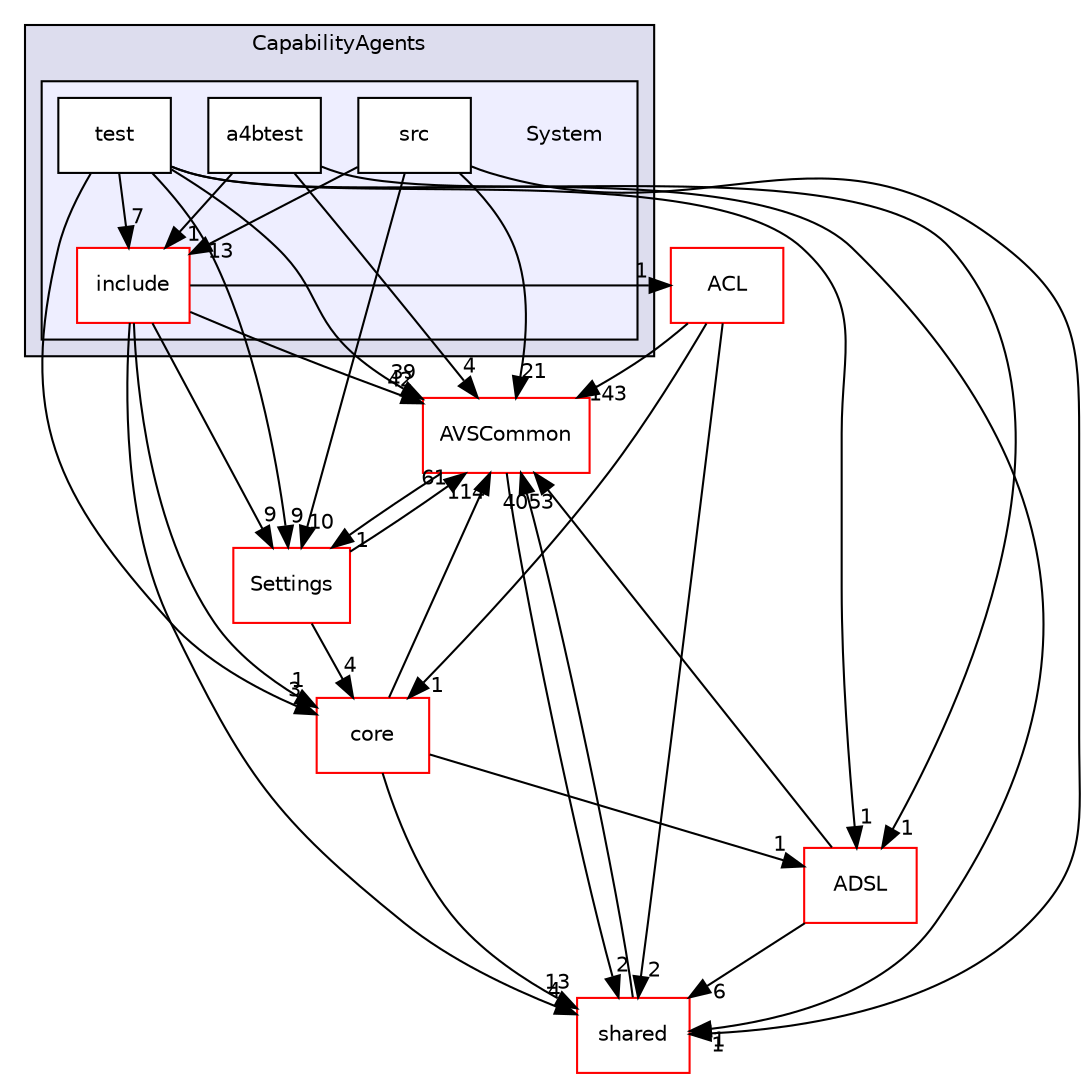 digraph "/workplace/avs-device-sdk/CapabilityAgents/System" {
  compound=true
  node [ fontsize="10", fontname="Helvetica"];
  edge [ labelfontsize="10", labelfontname="Helvetica"];
  subgraph clusterdir_7cf910bd1d7603f12ef47ff650cec893 {
    graph [ bgcolor="#ddddee", pencolor="black", label="CapabilityAgents" fontname="Helvetica", fontsize="10", URL="dir_7cf910bd1d7603f12ef47ff650cec893.html"]
  subgraph clusterdir_5c34f9d308a00f77f2da80e40fcb7b22 {
    graph [ bgcolor="#eeeeff", pencolor="black", label="" URL="dir_5c34f9d308a00f77f2da80e40fcb7b22.html"];
    dir_5c34f9d308a00f77f2da80e40fcb7b22 [shape=plaintext label="System"];
    dir_950802969311e8f74f93638f70ac79ea [shape=box label="a4btest" color="black" fillcolor="white" style="filled" URL="dir_950802969311e8f74f93638f70ac79ea.html"];
    dir_76128cd39a5afd90f6d9deea527eb79c [shape=box label="include" color="red" fillcolor="white" style="filled" URL="dir_76128cd39a5afd90f6d9deea527eb79c.html"];
    dir_6e1ab6ecbbd1e0e446549c892c01897f [shape=box label="src" color="black" fillcolor="white" style="filled" URL="dir_6e1ab6ecbbd1e0e446549c892c01897f.html"];
    dir_37db7f1fcf9758743698f790fb616705 [shape=box label="test" color="black" fillcolor="white" style="filled" URL="dir_37db7f1fcf9758743698f790fb616705.html"];
  }
  }
  dir_9982052f7ce695d12571567315b2fafa [shape=box label="shared" fillcolor="white" style="filled" color="red" URL="dir_9982052f7ce695d12571567315b2fafa.html"];
  dir_8ae0dd75af039a94f4269584fb8eef13 [shape=box label="Settings" fillcolor="white" style="filled" color="red" URL="dir_8ae0dd75af039a94f4269584fb8eef13.html"];
  dir_b1dfedc9efa610ba8c818c30206ff41f [shape=box label="ACL" fillcolor="white" style="filled" color="red" URL="dir_b1dfedc9efa610ba8c818c30206ff41f.html"];
  dir_13e65effb2bde530b17b3d5eefcd0266 [shape=box label="AVSCommon" fillcolor="white" style="filled" color="red" URL="dir_13e65effb2bde530b17b3d5eefcd0266.html"];
  dir_4270bfced15e0e73154b13468c7c9ad9 [shape=box label="core" fillcolor="white" style="filled" color="red" URL="dir_4270bfced15e0e73154b13468c7c9ad9.html"];
  dir_edb1b7e8f1a5d5a1b864206edd6d398d [shape=box label="ADSL" fillcolor="white" style="filled" color="red" URL="dir_edb1b7e8f1a5d5a1b864206edd6d398d.html"];
  dir_9982052f7ce695d12571567315b2fafa->dir_13e65effb2bde530b17b3d5eefcd0266 [headlabel="40", labeldistance=1.5 headhref="dir_000116_000017.html"];
  dir_76128cd39a5afd90f6d9deea527eb79c->dir_9982052f7ce695d12571567315b2fafa [headlabel="4", labeldistance=1.5 headhref="dir_000488_000116.html"];
  dir_76128cd39a5afd90f6d9deea527eb79c->dir_8ae0dd75af039a94f4269584fb8eef13 [headlabel="9", labeldistance=1.5 headhref="dir_000488_000709.html"];
  dir_76128cd39a5afd90f6d9deea527eb79c->dir_b1dfedc9efa610ba8c818c30206ff41f [headlabel="1", labeldistance=1.5 headhref="dir_000488_000000.html"];
  dir_76128cd39a5afd90f6d9deea527eb79c->dir_13e65effb2bde530b17b3d5eefcd0266 [headlabel="42", labeldistance=1.5 headhref="dir_000488_000017.html"];
  dir_76128cd39a5afd90f6d9deea527eb79c->dir_4270bfced15e0e73154b13468c7c9ad9 [headlabel="1", labeldistance=1.5 headhref="dir_000488_000528.html"];
  dir_37db7f1fcf9758743698f790fb616705->dir_9982052f7ce695d12571567315b2fafa [headlabel="1", labeldistance=1.5 headhref="dir_000491_000116.html"];
  dir_37db7f1fcf9758743698f790fb616705->dir_76128cd39a5afd90f6d9deea527eb79c [headlabel="7", labeldistance=1.5 headhref="dir_000491_000488.html"];
  dir_37db7f1fcf9758743698f790fb616705->dir_8ae0dd75af039a94f4269584fb8eef13 [headlabel="9", labeldistance=1.5 headhref="dir_000491_000709.html"];
  dir_37db7f1fcf9758743698f790fb616705->dir_13e65effb2bde530b17b3d5eefcd0266 [headlabel="39", labeldistance=1.5 headhref="dir_000491_000017.html"];
  dir_37db7f1fcf9758743698f790fb616705->dir_4270bfced15e0e73154b13468c7c9ad9 [headlabel="3", labeldistance=1.5 headhref="dir_000491_000528.html"];
  dir_37db7f1fcf9758743698f790fb616705->dir_edb1b7e8f1a5d5a1b864206edd6d398d [headlabel="1", labeldistance=1.5 headhref="dir_000491_000011.html"];
  dir_950802969311e8f74f93638f70ac79ea->dir_76128cd39a5afd90f6d9deea527eb79c [headlabel="1", labeldistance=1.5 headhref="dir_000487_000488.html"];
  dir_950802969311e8f74f93638f70ac79ea->dir_13e65effb2bde530b17b3d5eefcd0266 [headlabel="4", labeldistance=1.5 headhref="dir_000487_000017.html"];
  dir_950802969311e8f74f93638f70ac79ea->dir_edb1b7e8f1a5d5a1b864206edd6d398d [headlabel="1", labeldistance=1.5 headhref="dir_000487_000011.html"];
  dir_6e1ab6ecbbd1e0e446549c892c01897f->dir_9982052f7ce695d12571567315b2fafa [headlabel="1", labeldistance=1.5 headhref="dir_000490_000116.html"];
  dir_6e1ab6ecbbd1e0e446549c892c01897f->dir_76128cd39a5afd90f6d9deea527eb79c [headlabel="13", labeldistance=1.5 headhref="dir_000490_000488.html"];
  dir_6e1ab6ecbbd1e0e446549c892c01897f->dir_8ae0dd75af039a94f4269584fb8eef13 [headlabel="10", labeldistance=1.5 headhref="dir_000490_000709.html"];
  dir_6e1ab6ecbbd1e0e446549c892c01897f->dir_13e65effb2bde530b17b3d5eefcd0266 [headlabel="21", labeldistance=1.5 headhref="dir_000490_000017.html"];
  dir_8ae0dd75af039a94f4269584fb8eef13->dir_13e65effb2bde530b17b3d5eefcd0266 [headlabel="61", labeldistance=1.5 headhref="dir_000709_000017.html"];
  dir_8ae0dd75af039a94f4269584fb8eef13->dir_4270bfced15e0e73154b13468c7c9ad9 [headlabel="4", labeldistance=1.5 headhref="dir_000709_000528.html"];
  dir_b1dfedc9efa610ba8c818c30206ff41f->dir_9982052f7ce695d12571567315b2fafa [headlabel="2", labeldistance=1.5 headhref="dir_000000_000116.html"];
  dir_b1dfedc9efa610ba8c818c30206ff41f->dir_13e65effb2bde530b17b3d5eefcd0266 [headlabel="143", labeldistance=1.5 headhref="dir_000000_000017.html"];
  dir_b1dfedc9efa610ba8c818c30206ff41f->dir_4270bfced15e0e73154b13468c7c9ad9 [headlabel="1", labeldistance=1.5 headhref="dir_000000_000528.html"];
  dir_13e65effb2bde530b17b3d5eefcd0266->dir_9982052f7ce695d12571567315b2fafa [headlabel="2", labeldistance=1.5 headhref="dir_000017_000116.html"];
  dir_13e65effb2bde530b17b3d5eefcd0266->dir_8ae0dd75af039a94f4269584fb8eef13 [headlabel="1", labeldistance=1.5 headhref="dir_000017_000709.html"];
  dir_4270bfced15e0e73154b13468c7c9ad9->dir_9982052f7ce695d12571567315b2fafa [headlabel="13", labeldistance=1.5 headhref="dir_000528_000116.html"];
  dir_4270bfced15e0e73154b13468c7c9ad9->dir_13e65effb2bde530b17b3d5eefcd0266 [headlabel="114", labeldistance=1.5 headhref="dir_000528_000017.html"];
  dir_4270bfced15e0e73154b13468c7c9ad9->dir_edb1b7e8f1a5d5a1b864206edd6d398d [headlabel="1", labeldistance=1.5 headhref="dir_000528_000011.html"];
  dir_edb1b7e8f1a5d5a1b864206edd6d398d->dir_9982052f7ce695d12571567315b2fafa [headlabel="6", labeldistance=1.5 headhref="dir_000011_000116.html"];
  dir_edb1b7e8f1a5d5a1b864206edd6d398d->dir_13e65effb2bde530b17b3d5eefcd0266 [headlabel="53", labeldistance=1.5 headhref="dir_000011_000017.html"];
}
